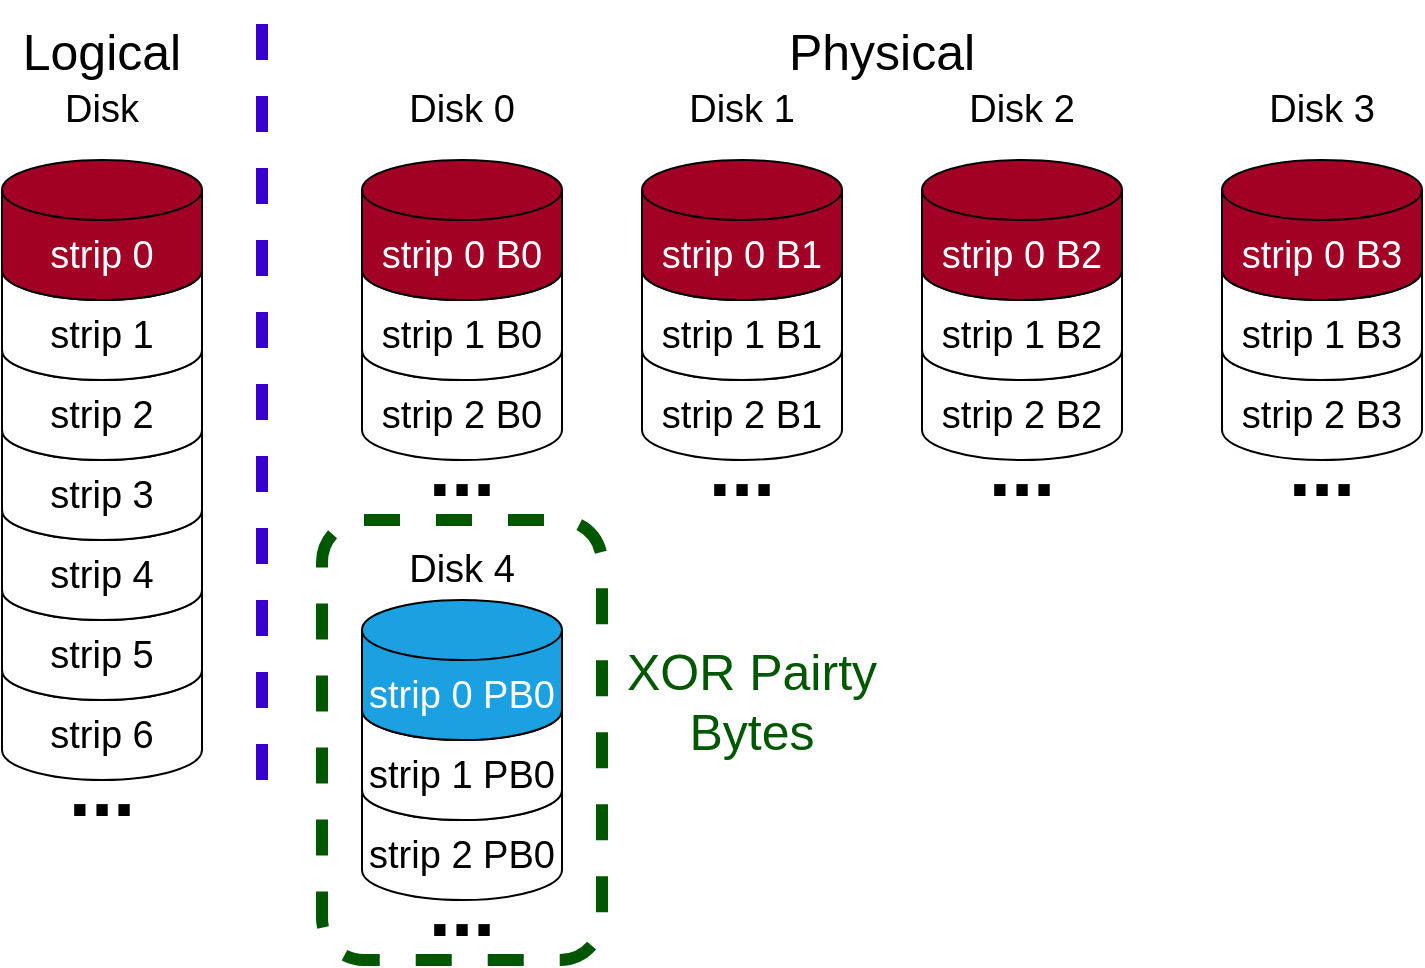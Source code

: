 <mxfile>
    <diagram id="fidm6WfoWPaCvEHNl1yx" name="Page-1">
        <mxGraphModel dx="857" dy="1174" grid="1" gridSize="10" guides="1" tooltips="1" connect="1" arrows="1" fold="1" page="1" pageScale="1" pageWidth="850" pageHeight="1100" math="0" shadow="0">
            <root>
                <mxCell id="0"/>
                <mxCell id="1" parent="0"/>
                <mxCell id="2" value="" style="rounded=1;whiteSpace=wrap;html=1;fontSize=19;dashed=1;fontColor=#ffffff;fillColor=none;strokeWidth=6;strokeColor=#005700;" vertex="1" parent="1">
                    <mxGeometry x="190" y="270" width="140" height="220" as="geometry"/>
                </mxCell>
                <mxCell id="3" value="strip 6" style="shape=cylinder3;whiteSpace=wrap;html=1;boundedLbl=1;backgroundOutline=1;size=15;fontSize=19;strokeColor=#000000;" vertex="1" parent="1">
                    <mxGeometry x="30" y="330" width="100" height="70" as="geometry"/>
                </mxCell>
                <mxCell id="4" value="strip 5" style="shape=cylinder3;whiteSpace=wrap;html=1;boundedLbl=1;backgroundOutline=1;size=15;fontSize=19;strokeColor=#000000;" vertex="1" parent="1">
                    <mxGeometry x="30" y="290" width="100" height="70" as="geometry"/>
                </mxCell>
                <mxCell id="5" value="strip 4" style="shape=cylinder3;whiteSpace=wrap;html=1;boundedLbl=1;backgroundOutline=1;size=15;fontSize=19;strokeColor=#000000;" vertex="1" parent="1">
                    <mxGeometry x="30" y="250" width="100" height="70" as="geometry"/>
                </mxCell>
                <mxCell id="6" value="strip 3" style="shape=cylinder3;whiteSpace=wrap;html=1;boundedLbl=1;backgroundOutline=1;size=15;fontSize=19;strokeColor=#000000;" vertex="1" parent="1">
                    <mxGeometry x="30" y="210" width="100" height="70" as="geometry"/>
                </mxCell>
                <mxCell id="7" value="strip 2" style="shape=cylinder3;whiteSpace=wrap;html=1;boundedLbl=1;backgroundOutline=1;size=15;fontSize=19;strokeColor=#000000;" vertex="1" parent="1">
                    <mxGeometry x="30" y="170" width="100" height="70" as="geometry"/>
                </mxCell>
                <mxCell id="8" value="strip 1" style="shape=cylinder3;whiteSpace=wrap;html=1;boundedLbl=1;backgroundOutline=1;size=15;fontSize=19;strokeColor=#000000;" vertex="1" parent="1">
                    <mxGeometry x="30" y="130" width="100" height="70" as="geometry"/>
                </mxCell>
                <mxCell id="9" value="strip 0" style="shape=cylinder3;whiteSpace=wrap;html=1;boundedLbl=1;backgroundOutline=1;size=15;fontSize=19;fillColor=#a20025;fontColor=#ffffff;strokeColor=#000000;" vertex="1" parent="1">
                    <mxGeometry x="30" y="90" width="100" height="70" as="geometry"/>
                </mxCell>
                <mxCell id="10" value="..." style="text;html=1;strokeColor=none;fillColor=none;align=center;verticalAlign=bottom;whiteSpace=wrap;rounded=0;fontSize=40;fontStyle=1" vertex="1" parent="1">
                    <mxGeometry x="35" y="400" width="90" height="30" as="geometry"/>
                </mxCell>
                <mxCell id="11" value="" style="endArrow=none;dashed=1;html=1;strokeWidth=6;fillColor=#6a00ff;strokeColor=#3700CC;" edge="1" parent="1">
                    <mxGeometry width="50" height="50" relative="1" as="geometry">
                        <mxPoint x="160" y="400" as="sourcePoint"/>
                        <mxPoint x="160" y="20" as="targetPoint"/>
                    </mxGeometry>
                </mxCell>
                <mxCell id="12" value="Disk" style="text;html=1;strokeColor=none;fillColor=none;align=center;verticalAlign=middle;whiteSpace=wrap;rounded=0;fontSize=19;" vertex="1" parent="1">
                    <mxGeometry x="35" y="40" width="90" height="50" as="geometry"/>
                </mxCell>
                <mxCell id="13" value="Physical" style="text;html=1;strokeColor=none;fillColor=none;align=center;verticalAlign=middle;whiteSpace=wrap;rounded=0;fontSize=25;" vertex="1" parent="1">
                    <mxGeometry x="425" y="10" width="90" height="50" as="geometry"/>
                </mxCell>
                <mxCell id="14" value="Logical" style="text;html=1;strokeColor=none;fillColor=none;align=center;verticalAlign=middle;whiteSpace=wrap;rounded=0;fontSize=25;" vertex="1" parent="1">
                    <mxGeometry x="35" y="10" width="90" height="50" as="geometry"/>
                </mxCell>
                <mxCell id="15" value="strip 2 B0" style="shape=cylinder3;whiteSpace=wrap;html=1;boundedLbl=1;backgroundOutline=1;size=15;fontSize=19;strokeColor=#000000;" vertex="1" parent="1">
                    <mxGeometry x="210" y="170" width="100" height="70" as="geometry"/>
                </mxCell>
                <mxCell id="16" value="strip 1 B0" style="shape=cylinder3;whiteSpace=wrap;html=1;boundedLbl=1;backgroundOutline=1;size=15;fontSize=19;strokeColor=#000000;" vertex="1" parent="1">
                    <mxGeometry x="210" y="130" width="100" height="70" as="geometry"/>
                </mxCell>
                <mxCell id="17" value="strip 0 B0" style="shape=cylinder3;whiteSpace=wrap;html=1;boundedLbl=1;backgroundOutline=1;size=15;fontSize=19;fillColor=#a20025;fontColor=#ffffff;strokeColor=#000000;" vertex="1" parent="1">
                    <mxGeometry x="210" y="90" width="100" height="70" as="geometry"/>
                </mxCell>
                <mxCell id="18" value="strip 2 B2" style="shape=cylinder3;whiteSpace=wrap;html=1;boundedLbl=1;backgroundOutline=1;size=15;fontSize=19;strokeColor=#000000;" vertex="1" parent="1">
                    <mxGeometry x="490" y="170" width="100" height="70" as="geometry"/>
                </mxCell>
                <mxCell id="19" value="strip 1 B2" style="shape=cylinder3;whiteSpace=wrap;html=1;boundedLbl=1;backgroundOutline=1;size=15;fontSize=19;strokeColor=#000000;" vertex="1" parent="1">
                    <mxGeometry x="490" y="130" width="100" height="70" as="geometry"/>
                </mxCell>
                <mxCell id="20" value="strip 0 B2" style="shape=cylinder3;whiteSpace=wrap;html=1;boundedLbl=1;backgroundOutline=1;size=15;fontSize=19;fillColor=#a20025;fontColor=#ffffff;strokeColor=#000000;" vertex="1" parent="1">
                    <mxGeometry x="490" y="90" width="100" height="70" as="geometry"/>
                </mxCell>
                <mxCell id="21" value="strip 2 B1" style="shape=cylinder3;whiteSpace=wrap;html=1;boundedLbl=1;backgroundOutline=1;size=15;fontSize=19;strokeColor=#000000;" vertex="1" parent="1">
                    <mxGeometry x="350" y="170" width="100" height="70" as="geometry"/>
                </mxCell>
                <mxCell id="22" value="strip 1 B1" style="shape=cylinder3;whiteSpace=wrap;html=1;boundedLbl=1;backgroundOutline=1;size=15;fontSize=19;strokeColor=#000000;" vertex="1" parent="1">
                    <mxGeometry x="350" y="130" width="100" height="70" as="geometry"/>
                </mxCell>
                <mxCell id="23" value="strip 0 B1" style="shape=cylinder3;whiteSpace=wrap;html=1;boundedLbl=1;backgroundOutline=1;size=15;fontSize=19;fillColor=#a20025;fontColor=#ffffff;strokeColor=#000000;" vertex="1" parent="1">
                    <mxGeometry x="350" y="90" width="100" height="70" as="geometry"/>
                </mxCell>
                <mxCell id="24" value="strip 2 B3" style="shape=cylinder3;whiteSpace=wrap;html=1;boundedLbl=1;backgroundOutline=1;size=15;fontSize=19;strokeColor=#000000;" vertex="1" parent="1">
                    <mxGeometry x="640" y="170" width="100" height="70" as="geometry"/>
                </mxCell>
                <mxCell id="25" value="strip 1 B3" style="shape=cylinder3;whiteSpace=wrap;html=1;boundedLbl=1;backgroundOutline=1;size=15;fontSize=19;strokeColor=#000000;" vertex="1" parent="1">
                    <mxGeometry x="640" y="130" width="100" height="70" as="geometry"/>
                </mxCell>
                <mxCell id="26" value="strip 0 B3" style="shape=cylinder3;whiteSpace=wrap;html=1;boundedLbl=1;backgroundOutline=1;size=15;fontSize=19;fillColor=#a20025;fontColor=#ffffff;strokeColor=#000000;" vertex="1" parent="1">
                    <mxGeometry x="640" y="90" width="100" height="70" as="geometry"/>
                </mxCell>
                <mxCell id="27" value="Disk 2" style="text;html=1;strokeColor=none;fillColor=none;align=center;verticalAlign=middle;whiteSpace=wrap;rounded=0;fontSize=19;" vertex="1" parent="1">
                    <mxGeometry x="495" y="40" width="90" height="50" as="geometry"/>
                </mxCell>
                <mxCell id="28" value="Disk 3" style="text;html=1;strokeColor=none;fillColor=none;align=center;verticalAlign=middle;whiteSpace=wrap;rounded=0;fontSize=19;" vertex="1" parent="1">
                    <mxGeometry x="645" y="40" width="90" height="50" as="geometry"/>
                </mxCell>
                <mxCell id="29" value="..." style="text;html=1;strokeColor=none;fillColor=none;align=center;verticalAlign=bottom;whiteSpace=wrap;rounded=0;fontSize=40;fontStyle=1" vertex="1" parent="1">
                    <mxGeometry x="215" y="240" width="90" height="30" as="geometry"/>
                </mxCell>
                <mxCell id="30" value="..." style="text;html=1;strokeColor=none;fillColor=none;align=center;verticalAlign=bottom;whiteSpace=wrap;rounded=0;fontSize=40;fontStyle=1" vertex="1" parent="1">
                    <mxGeometry x="355" y="240" width="90" height="30" as="geometry"/>
                </mxCell>
                <mxCell id="31" value="..." style="text;html=1;strokeColor=none;fillColor=none;align=center;verticalAlign=bottom;whiteSpace=wrap;rounded=0;fontSize=40;fontStyle=1" vertex="1" parent="1">
                    <mxGeometry x="495" y="240" width="90" height="30" as="geometry"/>
                </mxCell>
                <mxCell id="32" value="..." style="text;html=1;strokeColor=none;fillColor=none;align=center;verticalAlign=bottom;whiteSpace=wrap;rounded=0;fontSize=40;fontStyle=1" vertex="1" parent="1">
                    <mxGeometry x="645" y="240" width="90" height="30" as="geometry"/>
                </mxCell>
                <mxCell id="33" value="Disk 0" style="text;html=1;strokeColor=none;fillColor=none;align=center;verticalAlign=middle;whiteSpace=wrap;rounded=0;fontSize=19;" vertex="1" parent="1">
                    <mxGeometry x="215" y="40" width="90" height="50" as="geometry"/>
                </mxCell>
                <mxCell id="34" value="Disk 1" style="text;html=1;strokeColor=none;fillColor=none;align=center;verticalAlign=middle;whiteSpace=wrap;rounded=0;fontSize=19;" vertex="1" parent="1">
                    <mxGeometry x="355" y="40" width="90" height="50" as="geometry"/>
                </mxCell>
                <mxCell id="35" value="&lt;span&gt;strip 2 PB0&lt;/span&gt;" style="shape=cylinder3;whiteSpace=wrap;html=1;boundedLbl=1;backgroundOutline=1;size=15;fontSize=19;strokeColor=#000000;fontColor=#000000;" vertex="1" parent="1">
                    <mxGeometry x="210" y="390" width="100" height="70" as="geometry"/>
                </mxCell>
                <mxCell id="36" value="&lt;span&gt;strip 1 PB0&lt;/span&gt;" style="shape=cylinder3;whiteSpace=wrap;html=1;boundedLbl=1;backgroundOutline=1;size=15;fontSize=19;strokeColor=#000000;fontColor=#000000;" vertex="1" parent="1">
                    <mxGeometry x="210" y="350" width="100" height="70" as="geometry"/>
                </mxCell>
                <mxCell id="37" value="strip 0 PB0" style="shape=cylinder3;whiteSpace=wrap;html=1;boundedLbl=1;backgroundOutline=1;size=15;fontSize=19;fillColor=#1ba1e2;fontColor=#ffffff;strokeColor=#000000;" vertex="1" parent="1">
                    <mxGeometry x="210" y="310" width="100" height="70" as="geometry"/>
                </mxCell>
                <mxCell id="43" value="XOR Pairty Bytes" style="text;html=1;strokeColor=none;fillColor=none;align=center;verticalAlign=middle;whiteSpace=wrap;rounded=0;dashed=1;fontSize=25;fontColor=#005700;" vertex="1" parent="1">
                    <mxGeometry x="330" y="350" width="150" height="20" as="geometry"/>
                </mxCell>
                <mxCell id="44" value="..." style="text;html=1;strokeColor=none;fillColor=none;align=center;verticalAlign=bottom;whiteSpace=wrap;rounded=0;fontSize=40;fontStyle=1" vertex="1" parent="1">
                    <mxGeometry x="215" y="460" width="90" height="30" as="geometry"/>
                </mxCell>
                <mxCell id="47" value="Disk 4" style="text;html=1;strokeColor=none;fillColor=none;align=center;verticalAlign=middle;whiteSpace=wrap;rounded=0;fontSize=19;" vertex="1" parent="1">
                    <mxGeometry x="215" y="270" width="90" height="50" as="geometry"/>
                </mxCell>
            </root>
        </mxGraphModel>
    </diagram>
</mxfile>